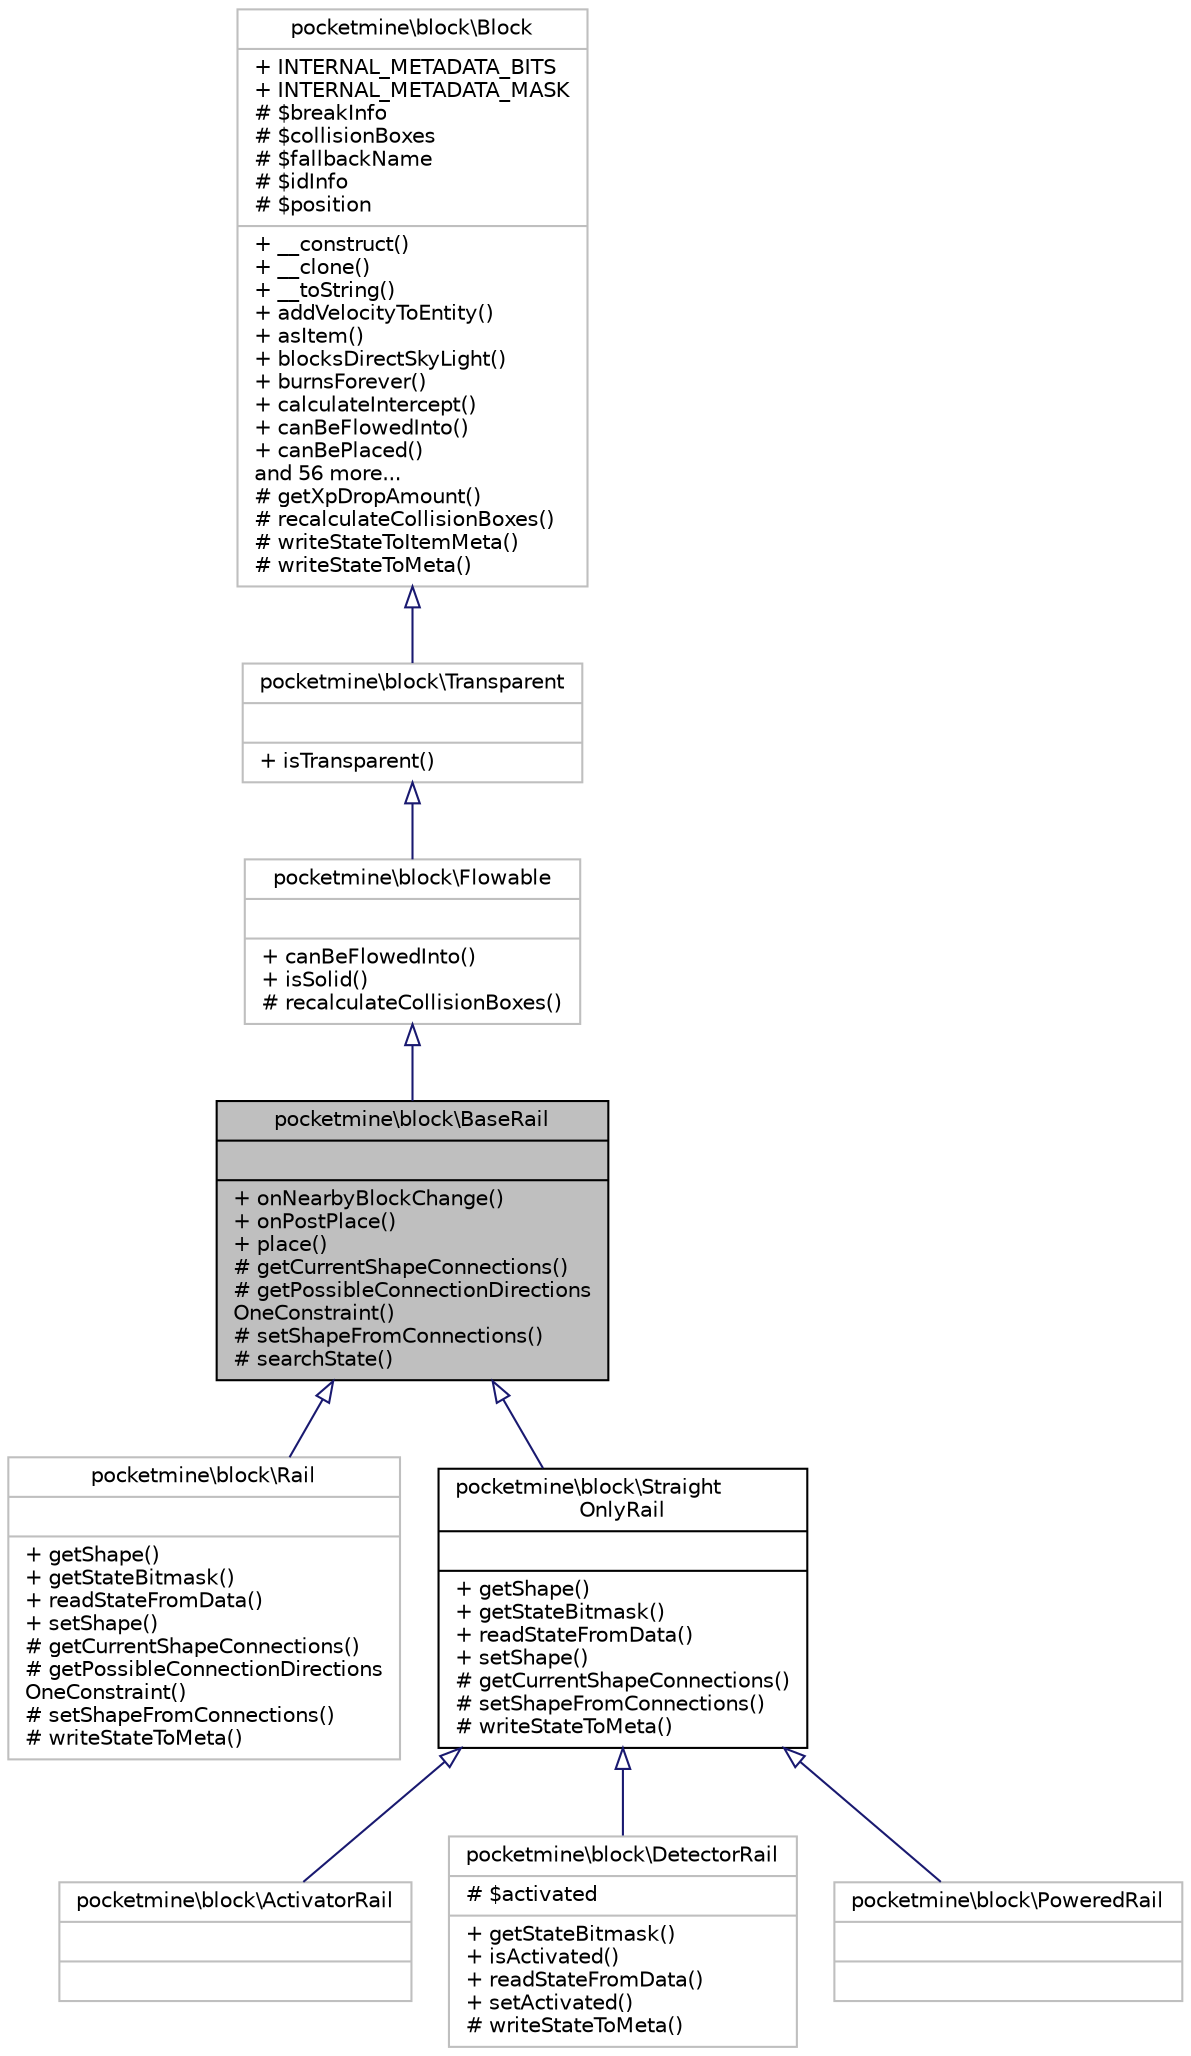digraph "pocketmine\block\BaseRail"
{
 // INTERACTIVE_SVG=YES
 // LATEX_PDF_SIZE
  edge [fontname="Helvetica",fontsize="10",labelfontname="Helvetica",labelfontsize="10"];
  node [fontname="Helvetica",fontsize="10",shape=record];
  Node1 [label="{pocketmine\\block\\BaseRail\n||+ onNearbyBlockChange()\l+ onPostPlace()\l+ place()\l# getCurrentShapeConnections()\l# getPossibleConnectionDirections\lOneConstraint()\l# setShapeFromConnections()\l# searchState()\l}",height=0.2,width=0.4,color="black", fillcolor="grey75", style="filled", fontcolor="black",tooltip=" "];
  Node2 -> Node1 [dir="back",color="midnightblue",fontsize="10",style="solid",arrowtail="onormal",fontname="Helvetica"];
  Node2 [label="{pocketmine\\block\\Flowable\n||+ canBeFlowedInto()\l+ isSolid()\l# recalculateCollisionBoxes()\l}",height=0.2,width=0.4,color="grey75", fillcolor="white", style="filled",URL="$d3/d1e/classpocketmine_1_1block_1_1_flowable.html",tooltip=" "];
  Node3 -> Node2 [dir="back",color="midnightblue",fontsize="10",style="solid",arrowtail="onormal",fontname="Helvetica"];
  Node3 [label="{pocketmine\\block\\Transparent\n||+ isTransparent()\l}",height=0.2,width=0.4,color="grey75", fillcolor="white", style="filled",URL="$d5/d1b/classpocketmine_1_1block_1_1_transparent.html",tooltip=" "];
  Node4 -> Node3 [dir="back",color="midnightblue",fontsize="10",style="solid",arrowtail="onormal",fontname="Helvetica"];
  Node4 [label="{pocketmine\\block\\Block\n|+ INTERNAL_METADATA_BITS\l+ INTERNAL_METADATA_MASK\l# $breakInfo\l# $collisionBoxes\l# $fallbackName\l# $idInfo\l# $position\l|+ __construct()\l+ __clone()\l+ __toString()\l+ addVelocityToEntity()\l+ asItem()\l+ blocksDirectSkyLight()\l+ burnsForever()\l+ calculateIntercept()\l+ canBeFlowedInto()\l+ canBePlaced()\land 56 more...\l# getXpDropAmount()\l# recalculateCollisionBoxes()\l# writeStateToItemMeta()\l# writeStateToMeta()\l}",height=0.2,width=0.4,color="grey75", fillcolor="white", style="filled",URL="$d7/d27/classpocketmine_1_1block_1_1_block.html",tooltip=" "];
  Node1 -> Node5 [dir="back",color="midnightblue",fontsize="10",style="solid",arrowtail="onormal",fontname="Helvetica"];
  Node5 [label="{pocketmine\\block\\Rail\n||+ getShape()\l+ getStateBitmask()\l+ readStateFromData()\l+ setShape()\l# getCurrentShapeConnections()\l# getPossibleConnectionDirections\lOneConstraint()\l# setShapeFromConnections()\l# writeStateToMeta()\l}",height=0.2,width=0.4,color="grey75", fillcolor="white", style="filled",URL="$d7/d21/classpocketmine_1_1block_1_1_rail.html",tooltip=" "];
  Node1 -> Node6 [dir="back",color="midnightblue",fontsize="10",style="solid",arrowtail="onormal",fontname="Helvetica"];
  Node6 [label="{pocketmine\\block\\Straight\lOnlyRail\n||+ getShape()\l+ getStateBitmask()\l+ readStateFromData()\l+ setShape()\l# getCurrentShapeConnections()\l# setShapeFromConnections()\l# writeStateToMeta()\l}",height=0.2,width=0.4,color="black", fillcolor="white", style="filled",URL="$d7/d52/classpocketmine_1_1block_1_1_straight_only_rail.html",tooltip=" "];
  Node6 -> Node7 [dir="back",color="midnightblue",fontsize="10",style="solid",arrowtail="onormal",fontname="Helvetica"];
  Node7 [label="{pocketmine\\block\\ActivatorRail\n||}",height=0.2,width=0.4,color="grey75", fillcolor="white", style="filled",URL="$d6/d7d/classpocketmine_1_1block_1_1_activator_rail.html",tooltip=" "];
  Node6 -> Node8 [dir="back",color="midnightblue",fontsize="10",style="solid",arrowtail="onormal",fontname="Helvetica"];
  Node8 [label="{pocketmine\\block\\DetectorRail\n|# $activated\l|+ getStateBitmask()\l+ isActivated()\l+ readStateFromData()\l+ setActivated()\l# writeStateToMeta()\l}",height=0.2,width=0.4,color="grey75", fillcolor="white", style="filled",URL="$d4/dba/classpocketmine_1_1block_1_1_detector_rail.html",tooltip=" "];
  Node6 -> Node9 [dir="back",color="midnightblue",fontsize="10",style="solid",arrowtail="onormal",fontname="Helvetica"];
  Node9 [label="{pocketmine\\block\\PoweredRail\n||}",height=0.2,width=0.4,color="grey75", fillcolor="white", style="filled",URL="$d8/dee/classpocketmine_1_1block_1_1_powered_rail.html",tooltip=" "];
}
